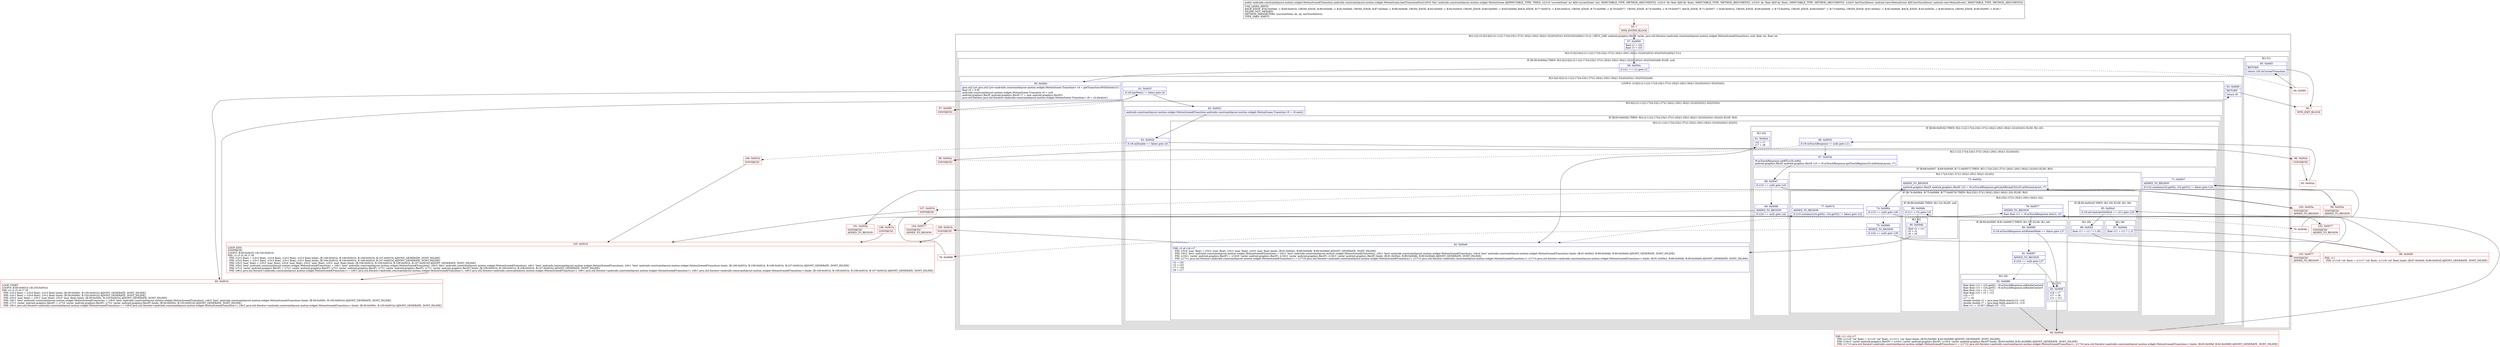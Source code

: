 digraph "CFG forandroidx.constraintlayout.motion.widget.MotionScene.bestTransitionFor(IFFLandroid\/view\/MotionEvent;)Landroidx\/constraintlayout\/motion\/widget\/MotionScene$Transition;" {
subgraph cluster_Region_1836036638 {
label = "R(2:1|(2:(3:3|(2:6|(2:(2:11|(2:17|(4:23|(1:37)(1:26)|(1:29)(1:36)|(1:32))(0))(0))(1:45)|33)(0))|48)|(1:51))) | DECL_VAR: android.graphics.RectF cache, java.util.Iterator\<androidx.constraintlayout.motion.widget.MotionScene$Transition\> null, float val, float val\l";
node [shape=record,color=blue];
Node_57 [shape=record,label="{57\:\ 0x0000|float r2 = r22\lfloat r3 = r23\l}"];
subgraph cluster_Region_546944563 {
label = "R(2:(3:3|(2:6|(2:(2:11|(2:17|(4:23|(1:37)(1:26)|(1:29)(1:36)|(1:32))(0))(0))(1:45)|33)(0))|48)|(1:51))";
node [shape=record,color=blue];
subgraph cluster_IfRegion_1007979886 {
label = "IF [B:58:0x000a] THEN: R(3:3|(2:6|(2:(2:11|(2:17|(4:23|(1:37)(1:26)|(1:29)(1:36)|(1:32))(0))(0))(1:45)|33)(0))|48) ELSE: null";
node [shape=record,color=blue];
Node_58 [shape=record,label="{58\:\ 0x000a|if (r21 != (\-1)) goto L3\l}"];
subgraph cluster_Region_1831525706 {
label = "R(3:3|(2:6|(2:(2:11|(2:17|(4:23|(1:37)(1:26)|(1:29)(1:36)|(1:32))(0))(0))(1:45)|33)(0))|48)";
node [shape=record,color=blue];
Node_59 [shape=record,label="{59\:\ 0x000c|java.util.List java.util.List\<androidx.constraintlayout.motion.widget.MotionScene.Transition\> r4 = getTransitionsWithState(r21)\lfloat r5 = 0.0f\landroidx.constraintlayout.motion.widget.MotionScene.Transition r6 = null\landroid.graphics.RectF android.graphics.RectF r7 = new android.graphics.RectF()\ljava.util.Iterator java.util.Iterator\<androidx.constraintlayout.motion.widget.MotionScene.Transition\> r8 = r4.iterator()\l}"];
subgraph cluster_LoopRegion_1292025482 {
label = "LOOP:0: (2:6|(2:(2:11|(2:17|(4:23|(1:37)(1:26)|(1:29)(1:36)|(1:32))(0))(0))(1:45)|33)(0))";
node [shape=record,color=blue];
Node_61 [shape=record,label="{61\:\ 0x001f|if (r8.hasNext() != false) goto L6\l}"];
subgraph cluster_Region_738870501 {
label = "R(2:6|(2:(2:11|(2:17|(4:23|(1:37)(1:26)|(1:29)(1:36)|(1:32))(0))(0))(1:45)|33)(0))";
node [shape=record,color=blue];
Node_62 [shape=record,label="{62\:\ 0x0021|androidx.constraintlayout.motion.widget.MotionScene$Transition androidx.constraintlayout.motion.widget.MotionScene.Transition r9 = r8.next()\l}"];
subgraph cluster_IfRegion_2087979557 {
label = "IF [B:63:0x002b] THEN: R(2:(2:11|(2:17|(4:23|(1:37)(1:26)|(1:29)(1:36)|(1:32))(0))(0))(1:45)|33) ELSE: R(0)";
node [shape=record,color=blue];
Node_63 [shape=record,label="{63\:\ 0x002b|if (r9.mDisable == false) goto L8\l}"];
subgraph cluster_Region_862681853 {
label = "R(2:(2:11|(2:17|(4:23|(1:37)(1:26)|(1:29)(1:36)|(1:32))(0))(0))(1:45)|33)";
node [shape=record,color=blue];
subgraph cluster_IfRegion_2106701396 {
label = "IF [B:66:0x0032] THEN: R(2:11|(2:17|(4:23|(1:37)(1:26)|(1:29)(1:36)|(1:32))(0))(0)) ELSE: R(1:45)";
node [shape=record,color=blue];
Node_66 [shape=record,label="{66\:\ 0x0032|if (r9.mTouchResponse != null) goto L11\l}"];
subgraph cluster_Region_654633970 {
label = "R(2:11|(2:17|(4:23|(1:37)(1:26)|(1:29)(1:36)|(1:32))(0))(0))";
node [shape=record,color=blue];
Node_67 [shape=record,label="{67\:\ 0x0034|r9.mTouchResponse.setRTL(r20.mRtl)\landroid.graphics.RectF android.graphics.RectF r10 = r9.mTouchResponse.getTouchRegion(r20.mMotionLayout, r7)\l}"];
subgraph cluster_IfRegion_127264982 {
label = "IF [B:68:0x0047, B:69:0x0049, B:71:0x0057] THEN: R(2:17|(4:23|(1:37)(1:26)|(1:29)(1:36)|(1:32))(0)) ELSE: R(0)";
node [shape=record,color=blue];
Node_68 [shape=record,label="{68\:\ 0x0047|if (r10 == null) goto L43\l}"];
Node_69 [shape=record,label="{69\:\ 0x0049|ADDED_TO_REGION\l|if (r24 == null) goto L42\l}"];
Node_71 [shape=record,label="{71\:\ 0x0057|ADDED_TO_REGION\l|if (r10.contains(r24.getX(), r24.getY()) != false) goto L16\l}"];
subgraph cluster_Region_478130901 {
label = "R(2:17|(4:23|(1:37)(1:26)|(1:29)(1:36)|(1:32))(0))";
node [shape=record,color=blue];
Node_73 [shape=record,label="{73\:\ 0x005a|ADDED_TO_REGION\l|android.graphics.RectF android.graphics.RectF r10 = r9.mTouchResponse.getLimitBoundsTo(r20.mMotionLayout, r7)\l}"];
subgraph cluster_IfRegion_2009521510 {
label = "IF [B:74:0x0064, B:75:0x0066, B:77:0x0074] THEN: R(4:23|(1:37)(1:26)|(1:29)(1:36)|(1:32)) ELSE: R(0)";
node [shape=record,color=blue];
Node_74 [shape=record,label="{74\:\ 0x0064|if (r10 == null) goto L40\l}"];
Node_75 [shape=record,label="{75\:\ 0x0066|ADDED_TO_REGION\l|if (r24 == null) goto L39\l}"];
Node_77 [shape=record,label="{77\:\ 0x0074|ADDED_TO_REGION\l|if (r10.contains(r24.getX(), r24.getY()) != false) goto L22\l}"];
subgraph cluster_Region_1438917773 {
label = "R(4:23|(1:37)(1:26)|(1:29)(1:36)|(1:32))";
node [shape=record,color=blue];
Node_79 [shape=record,label="{79\:\ 0x0077|ADDED_TO_REGION\l|float float r11 = r9.mTouchResponse.dot(r2, r3)\l}"];
subgraph cluster_IfRegion_624931202 {
label = "IF [B:80:0x0085, B:81:0x0087] THEN: R(1:37) ELSE: R(1:26)";
node [shape=record,color=blue];
Node_80 [shape=record,label="{80\:\ 0x0085|if (r9.mTouchResponse.mIsRotateMode == false) goto L37\l}"];
Node_81 [shape=record,label="{81\:\ 0x0087|ADDED_TO_REGION\l|if (r24 == null) goto L37\l}"];
subgraph cluster_Region_1854395700 {
label = "R(1:37)";
node [shape=record,color=blue];
Node_83 [shape=record,label="{83\:\ 0x00bf|r16 = r7\lr17 = r8\lr11 = r11\l}"];
}
subgraph cluster_Region_2101702590 {
label = "R(1:26)";
node [shape=record,color=blue];
Node_82 [shape=record,label="{82\:\ 0x0089|float float r12 = r24.getX() \- r9.mTouchResponse.mRotateCenterX\lfloat float r13 = r24.getY() \- r9.mTouchResponse.mRotateCenterY\lfloat float r14 = r2 + r12\lfloat float r15 = r3 + r13\lr16 = r7\lr17 = r8\ldouble double r2 = java.lang.Math.atan2(r15, r14)\ldouble double r7 = java.lang.Math.atan2(r12, r13)\lfloat r11 = 10.0f * ((float) (r2 \- r7))\l}"];
}
}
subgraph cluster_IfRegion_1542251692 {
label = "IF [B:85:0x00cd] THEN: R(1:29) ELSE: R(1:36)";
node [shape=record,color=blue];
Node_85 [shape=record,label="{85\:\ 0x00cd|if (r9.mConstraintSetEnd == r21) goto L29\l}"];
subgraph cluster_Region_332958064 {
label = "R(1:29)";
node [shape=record,color=blue];
Node_86 [shape=record,label="{86\:\ 0x00cf|float r11 = r11 * (\-1.0f)\l}"];
}
subgraph cluster_Region_791527869 {
label = "R(1:36)";
node [shape=record,color=blue];
Node_87 [shape=record,label="{87\:\ 0x00d4|float r11 = r11 * 1.1f\l}"];
}
}
subgraph cluster_IfRegion_1902793470 {
label = "IF [B:89:0x00db] THEN: R(1:32) ELSE: null";
node [shape=record,color=blue];
Node_89 [shape=record,label="{89\:\ 0x00db|if (r11 \> r5) goto L32\l}"];
subgraph cluster_Region_100593280 {
label = "R(1:32)";
node [shape=record,color=blue];
Node_90 [shape=record,label="{90\:\ 0x00dd|float r2 = r11\lr5 = r2\lr6 = r9\l}"];
}
}
}
subgraph cluster_Region_1829109566 {
label = "R(0)";
node [shape=record,color=blue];
}
}
}
subgraph cluster_Region_462286360 {
label = "R(0)";
node [shape=record,color=blue];
}
}
}
subgraph cluster_Region_1306101688 {
label = "R(1:45)";
node [shape=record,color=blue];
Node_91 [shape=record,label="{91\:\ 0x00e2|r16 = r7\lr17 = r8\l}"];
}
}
Node_92 [shape=record,label="{92\:\ 0x00e6|PHI: r5 r6 r16 r17 \l  PHI: (r5v4 'max' float) = (r5v2 'max' float), (r5v2 'max' float), (r5v5 'max' float) binds: [B:91:0x00e2, B:89:0x00db, B:90:0x00dd] A[DONT_GENERATE, DONT_INLINE]\l  PHI: (r6v3 'best' androidx.constraintlayout.motion.widget.MotionScene$Transition) = (r6v1 'best' androidx.constraintlayout.motion.widget.MotionScene$Transition), (r6v1 'best' androidx.constraintlayout.motion.widget.MotionScene$Transition), (r6v4 'best' androidx.constraintlayout.motion.widget.MotionScene$Transition) binds: [B:91:0x00e2, B:89:0x00db, B:90:0x00dd] A[DONT_GENERATE, DONT_INLINE]\l  PHI: (r16v1 'cache' android.graphics.RectF) = (r16v0 'cache' android.graphics.RectF), (r16v3 'cache' android.graphics.RectF), (r16v3 'cache' android.graphics.RectF) binds: [B:91:0x00e2, B:89:0x00db, B:90:0x00dd] A[DONT_GENERATE, DONT_INLINE]\l  PHI: (r17v1 java.util.Iterator\<androidx.constraintlayout.motion.widget.MotionScene$Transition\>) = (r17v0 java.util.Iterator\<androidx.constraintlayout.motion.widget.MotionScene$Transition\>), (r17v3 java.util.Iterator\<androidx.constraintlayout.motion.widget.MotionScene$Transition\>), (r17v3 java.util.Iterator\<androidx.constraintlayout.motion.widget.MotionScene$Transition\>) binds: [B:91:0x00e2, B:89:0x00db, B:90:0x00dd] A[DONT_GENERATE, DONT_INLINE]\l|r2 = r22\lr3 = r23\lr7 = r16\lr8 = r17\l}"];
}
subgraph cluster_Region_1984494452 {
label = "R(0)";
node [shape=record,color=blue];
}
}
}
}
Node_93 [shape=record,label="{93\:\ 0x00f0|RETURN\l|return r6\l}"];
}
}
subgraph cluster_Region_1856993070 {
label = "R(1:51)";
node [shape=record,color=blue];
Node_95 [shape=record,label="{95\:\ 0x00f3|RETURN\l|return r20.mCurrentTransition\l}"];
}
}
}
Node_55 [shape=record,color=red,label="{55\:\ ?|MTH_ENTER_BLOCK\l}"];
Node_60 [shape=record,color=red,label="{60\:\ 0x001b|LOOP_START\lLOOP:0: B:60:0x001b\-\>B:105:0x001b\lPHI: r2 r3 r5 r6 r7 r8 \l  PHI: (r2v2 float) = (r2v0 float), (r2v3 float) binds: [B:59:0x000c, B:105:0x001b] A[DONT_GENERATE, DONT_INLINE]\l  PHI: (r3v1 float) = (r3v0 float), (r3v2 float) binds: [B:59:0x000c, B:105:0x001b] A[DONT_GENERATE, DONT_INLINE]\l  PHI: (r5v2 'max' float) = (r5v1 'max' float), (r5v3 'max' float) binds: [B:59:0x000c, B:105:0x001b] A[DONT_GENERATE, DONT_INLINE]\l  PHI: (r6v1 'best' androidx.constraintlayout.motion.widget.MotionScene$Transition) = (r6v0 'best' androidx.constraintlayout.motion.widget.MotionScene$Transition), (r6v2 'best' androidx.constraintlayout.motion.widget.MotionScene$Transition) binds: [B:59:0x000c, B:105:0x001b] A[DONT_GENERATE, DONT_INLINE]\l  PHI: (r7v1 'cache' android.graphics.RectF) = (r7v0 'cache' android.graphics.RectF), (r7v2 'cache' android.graphics.RectF) binds: [B:59:0x000c, B:105:0x001b] A[DONT_GENERATE, DONT_INLINE]\l  PHI: (r8v1 java.util.Iterator\<androidx.constraintlayout.motion.widget.MotionScene$Transition\>) = (r8v0 java.util.Iterator\<androidx.constraintlayout.motion.widget.MotionScene$Transition\>), (r8v2 java.util.Iterator\<androidx.constraintlayout.motion.widget.MotionScene$Transition\>) binds: [B:59:0x000c, B:105:0x001b] A[DONT_GENERATE, DONT_INLINE]\l}"];
Node_96 [shape=record,color=red,label="{96\:\ 0x002e|SYNTHETIC\l}"];
Node_65 [shape=record,color=red,label="{65\:\ 0x002e}"];
Node_70 [shape=record,color=red,label="{70\:\ 0x004b}"];
Node_99 [shape=record,color=red,label="{99\:\ 0x005a|SYNTHETIC\lADDED_TO_REGION\l}"];
Node_76 [shape=record,color=red,label="{76\:\ 0x0068}"];
Node_104 [shape=record,color=red,label="{104\:\ 0x0077|SYNTHETIC\lADDED_TO_REGION\l}"];
Node_84 [shape=record,color=red,label="{84\:\ 0x00c9|PHI: r11 r16 r17 \l  PHI: (r11v6 'val' float) = (r11v5 'val' float), (r11v11 'val' float) binds: [B:83:0x00bf, B:82:0x0089] A[DONT_GENERATE, DONT_INLINE]\l  PHI: (r16v3 'cache' android.graphics.RectF) = (r16v2 'cache' android.graphics.RectF), (r16v4 'cache' android.graphics.RectF) binds: [B:83:0x00bf, B:82:0x0089] A[DONT_GENERATE, DONT_INLINE]\l  PHI: (r17v3 java.util.Iterator\<androidx.constraintlayout.motion.widget.MotionScene$Transition\>) = (r17v2 java.util.Iterator\<androidx.constraintlayout.motion.widget.MotionScene$Transition\>), (r17v4 java.util.Iterator\<androidx.constraintlayout.motion.widget.MotionScene$Transition\>) binds: [B:83:0x00bf, B:82:0x0089] A[DONT_GENERATE, DONT_INLINE]\l}"];
Node_88 [shape=record,color=red,label="{88\:\ 0x00d9|PHI: r11 \l  PHI: (r11v8 'val' float) = (r11v7 'val' float), (r11v9 'val' float) binds: [B:87:0x00d4, B:86:0x00cf] A[DONT_GENERATE, DONT_INLINE]\l}"];
Node_109 [shape=record,color=red,label="{109\:\ 0x001b|SYNTHETIC\l}"];
Node_105 [shape=record,color=red,label="{105\:\ 0x001b|LOOP_END\lSYNTHETIC\lLOOP:0: B:60:0x001b\-\>B:105:0x001b\lPHI: r2 r3 r5 r6 r7 r8 \l  PHI: (r2v3 float) = (r2v2 float), (r2v4 float), (r2v2 float), (r2v2 float) binds: [B:106:0x001b, B:109:0x001b, B:108:0x001b, B:107:0x001b] A[DONT_GENERATE, DONT_INLINE]\l  PHI: (r3v2 float) = (r3v1 float), (r3v3 float), (r3v1 float), (r3v1 float) binds: [B:106:0x001b, B:109:0x001b, B:108:0x001b, B:107:0x001b] A[DONT_GENERATE, DONT_INLINE]\l  PHI: (r5v3 'max' float) = (r5v2 'max' float), (r5v4 'max' float), (r5v2 'max' float), (r5v2 'max' float) binds: [B:106:0x001b, B:109:0x001b, B:108:0x001b, B:107:0x001b] A[DONT_GENERATE, DONT_INLINE]\l  PHI: (r6v2 'best' androidx.constraintlayout.motion.widget.MotionScene$Transition) = (r6v1 'best' androidx.constraintlayout.motion.widget.MotionScene$Transition), (r6v3 'best' androidx.constraintlayout.motion.widget.MotionScene$Transition), (r6v1 'best' androidx.constraintlayout.motion.widget.MotionScene$Transition), (r6v1 'best' androidx.constraintlayout.motion.widget.MotionScene$Transition) binds: [B:106:0x001b, B:109:0x001b, B:108:0x001b, B:107:0x001b] A[DONT_GENERATE, DONT_INLINE]\l  PHI: (r7v2 'cache' android.graphics.RectF) = (r7v1 'cache' android.graphics.RectF), (r7v3 'cache' android.graphics.RectF), (r7v1 'cache' android.graphics.RectF), (r7v1 'cache' android.graphics.RectF) binds: [B:106:0x001b, B:109:0x001b, B:108:0x001b, B:107:0x001b] A[DONT_GENERATE, DONT_INLINE]\l  PHI: (r8v2 java.util.Iterator\<androidx.constraintlayout.motion.widget.MotionScene$Transition\>) = (r8v1 java.util.Iterator\<androidx.constraintlayout.motion.widget.MotionScene$Transition\>), (r8v3 java.util.Iterator\<androidx.constraintlayout.motion.widget.MotionScene$Transition\>), (r8v1 java.util.Iterator\<androidx.constraintlayout.motion.widget.MotionScene$Transition\>), (r8v1 java.util.Iterator\<androidx.constraintlayout.motion.widget.MotionScene$Transition\>) binds: [B:106:0x001b, B:109:0x001b, B:108:0x001b, B:107:0x001b] A[DONT_GENERATE, DONT_INLINE]\l}"];
Node_108 [shape=record,color=red,label="{108\:\ 0x001b|SYNTHETIC\l}"];
Node_103 [shape=record,color=red,label="{103\:\ 0x0077|SYNTHETIC\lADDED_TO_REGION\l}"];
Node_102 [shape=record,color=red,label="{102\:\ 0x0077|SYNTHETIC\lADDED_TO_REGION\l}"];
Node_107 [shape=record,color=red,label="{107\:\ 0x001b|SYNTHETIC\l}"];
Node_101 [shape=record,color=red,label="{101\:\ 0x005a|SYNTHETIC\lADDED_TO_REGION\l}"];
Node_100 [shape=record,color=red,label="{100\:\ 0x005a|SYNTHETIC\lADDED_TO_REGION\l}"];
Node_98 [shape=record,color=red,label="{98\:\ 0x00e2|SYNTHETIC\l}"];
Node_106 [shape=record,color=red,label="{106\:\ 0x001b|SYNTHETIC\l}"];
Node_97 [shape=record,color=red,label="{97\:\ 0x00f0|SYNTHETIC\l}"];
Node_56 [shape=record,color=red,label="{56\:\ ?|MTH_EXIT_BLOCK\l}"];
Node_94 [shape=record,color=red,label="{94\:\ 0x00f1}"];
MethodNode[shape=record,label="{public androidx.constraintlayout.motion.widget.MotionScene$Transition androidx.constraintlayout.motion.widget.MotionScene.bestTransitionFor((r20v0 'this' androidx.constraintlayout.motion.widget.MotionScene A[IMMUTABLE_TYPE, THIS]), (r21v0 'currentState' int A[D('currentState' int), IMMUTABLE_TYPE, METHOD_ARGUMENT]), (r22v0 'dx' float A[D('dx' float), IMMUTABLE_TYPE, METHOD_ARGUMENT]), (r23v0 'dy' float A[D('dy' float), IMMUTABLE_TYPE, METHOD_ARGUMENT]), (r24v0 'lastTouchDown' android.view.MotionEvent A[D('lastTouchDown' android.view.MotionEvent), IMMUTABLE_TYPE, METHOD_ARGUMENT]))  | USE_LINES_HINTS\lBACK_EDGE: B:92:0x00e6 \-\> B:60:0x001b, CROSS_EDGE: B:89:0x00db \-\> B:92:0x00e6, CROSS_EDGE: B:87:0x00d4 \-\> B:88:0x00d9, CROSS_EDGE: B:83:0x00bf \-\> B:84:0x00c9, CROSS_EDGE: B:80:0x0085 \-\> B:83:0x00bf, BACK_EDGE: B:77:0x0074 \-\> B:60:0x001b, CROSS_EDGE: B:75:0x0066 \-\> B:79:0x0077, CROSS_EDGE: B:74:0x0064 \-\> B:79:0x0077, BACK_EDGE: B:71:0x0057 \-\> B:60:0x001b, CROSS_EDGE: B:69:0x0049 \-\> B:73:0x005a, CROSS_EDGE: B:68:0x0047 \-\> B:73:0x005a, CROSS_EDGE: B:91:0x00e2 \-\> B:92:0x00e6, BACK_EDGE: B:63:0x002b \-\> B:60:0x001b, CROSS_EDGE: B:95:0x00f3 \-\> B:56:?\lINLINE_NOT_NEEDED\lMETHOD_PARAMETERS: [currentState, dx, dy, lastTouchDown]\lTYPE_VARS: EMPTY\l}"];
MethodNode -> Node_55;Node_57 -> Node_58;
Node_58 -> Node_59;
Node_58 -> Node_94[style=dashed];
Node_59 -> Node_60;
Node_61 -> Node_62;
Node_61 -> Node_97[style=dashed];
Node_62 -> Node_63;
Node_63 -> Node_96;
Node_63 -> Node_106[style=dashed];
Node_66 -> Node_67;
Node_66 -> Node_98[style=dashed];
Node_67 -> Node_68;
Node_68 -> Node_69[style=dashed];
Node_68 -> Node_100;
Node_69 -> Node_70[style=dashed];
Node_69 -> Node_101;
Node_71 -> Node_99;
Node_71 -> Node_107[style=dashed];
Node_73 -> Node_74;
Node_74 -> Node_75[style=dashed];
Node_74 -> Node_102;
Node_75 -> Node_76[style=dashed];
Node_75 -> Node_103;
Node_77 -> Node_104;
Node_77 -> Node_108[style=dashed];
Node_79 -> Node_80;
Node_80 -> Node_81[style=dashed];
Node_80 -> Node_83;
Node_81 -> Node_82[style=dashed];
Node_81 -> Node_83;
Node_83 -> Node_84;
Node_82 -> Node_84;
Node_85 -> Node_86;
Node_85 -> Node_87[style=dashed];
Node_86 -> Node_88;
Node_87 -> Node_88;
Node_89 -> Node_90;
Node_89 -> Node_92[style=dashed];
Node_90 -> Node_92;
Node_91 -> Node_92;
Node_92 -> Node_109;
Node_93 -> Node_56;
Node_95 -> Node_56;
Node_55 -> Node_57;
Node_60 -> Node_61;
Node_96 -> Node_65;
Node_65 -> Node_66;
Node_70 -> Node_71;
Node_99 -> Node_73;
Node_76 -> Node_77;
Node_104 -> Node_79;
Node_84 -> Node_85;
Node_88 -> Node_89;
Node_109 -> Node_105;
Node_105 -> Node_60;
Node_108 -> Node_105;
Node_103 -> Node_79;
Node_102 -> Node_79;
Node_107 -> Node_105;
Node_101 -> Node_73;
Node_100 -> Node_73;
Node_98 -> Node_91;
Node_106 -> Node_105;
Node_97 -> Node_93;
Node_94 -> Node_95;
}

